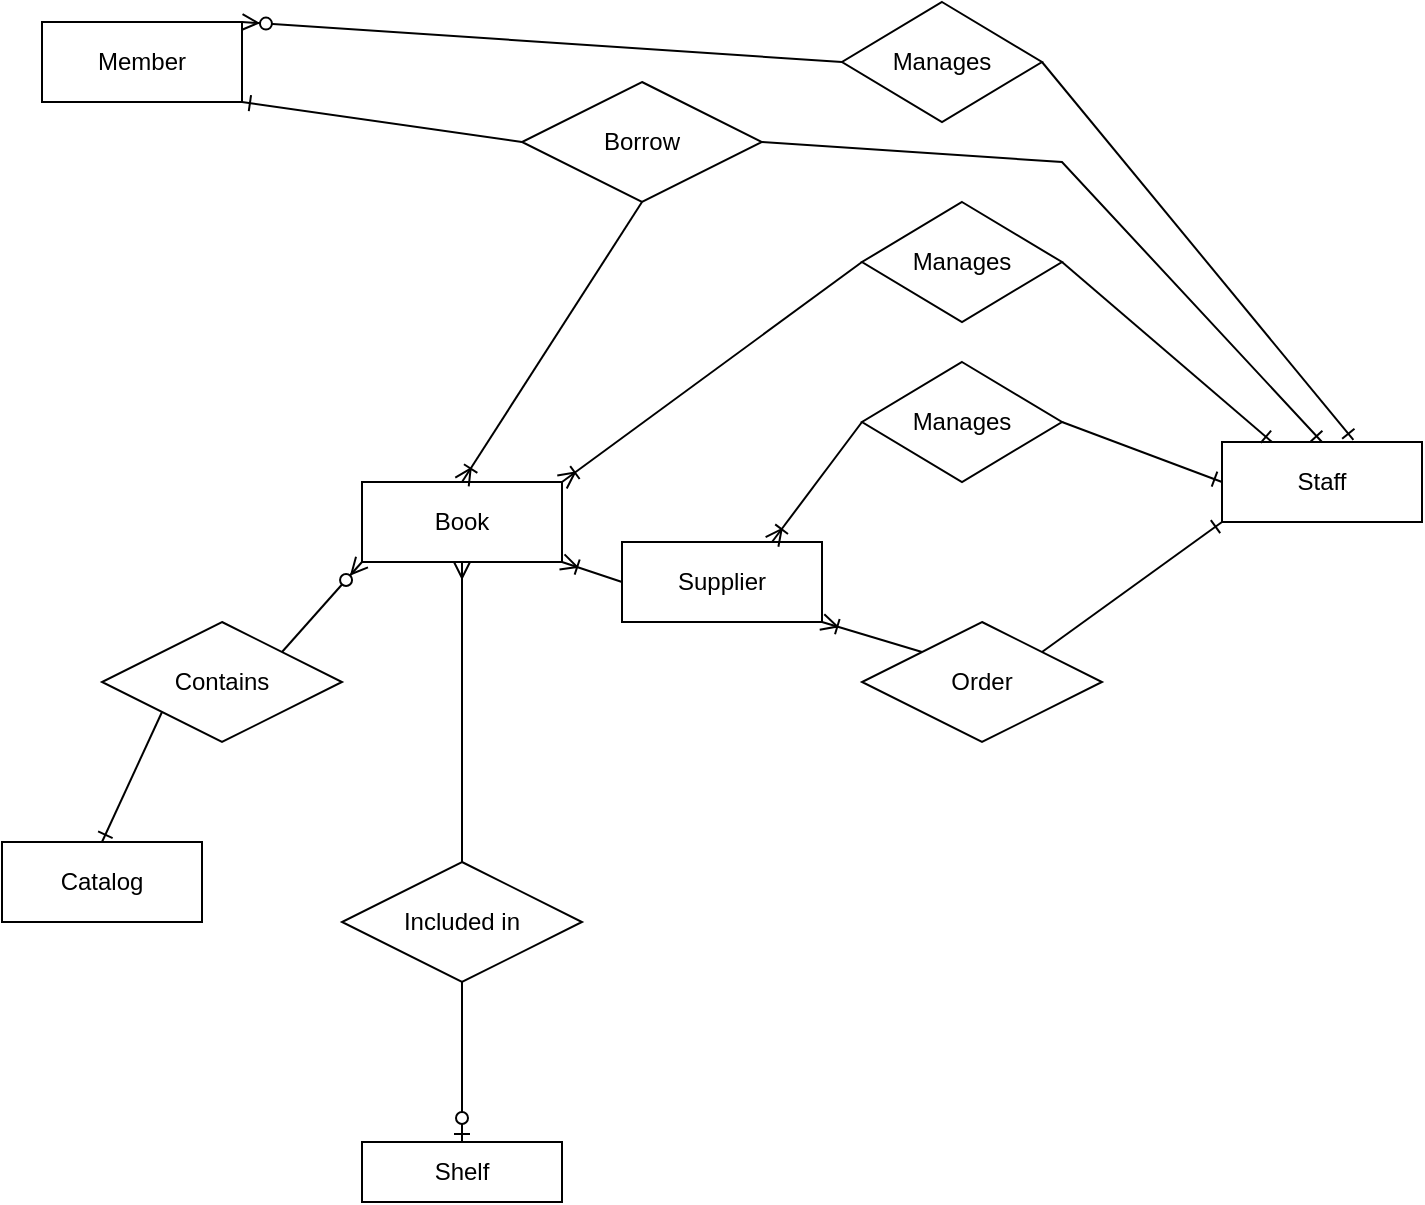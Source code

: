 <mxfile version="24.1.0" type="github">
  <diagram name="Page-1" id="MxsEjAnDp-UsrxhBr32G">
    <mxGraphModel dx="1864" dy="570" grid="1" gridSize="10" guides="1" tooltips="1" connect="1" arrows="1" fold="1" page="1" pageScale="1" pageWidth="850" pageHeight="1100" math="0" shadow="0">
      <root>
        <mxCell id="0" />
        <mxCell id="1" parent="0" />
        <mxCell id="Yl4wIURJnz0LVksq39Sc-1" value="Staff" style="whiteSpace=wrap;html=1;align=center;" vertex="1" parent="1">
          <mxGeometry x="490" y="400" width="100" height="40" as="geometry" />
        </mxCell>
        <mxCell id="Yl4wIURJnz0LVksq39Sc-2" value="Member" style="whiteSpace=wrap;html=1;align=center;" vertex="1" parent="1">
          <mxGeometry x="-100" y="190" width="100" height="40" as="geometry" />
        </mxCell>
        <mxCell id="Yl4wIURJnz0LVksq39Sc-3" value="Shelf" style="whiteSpace=wrap;html=1;align=center;" vertex="1" parent="1">
          <mxGeometry x="60" y="750" width="100" height="30" as="geometry" />
        </mxCell>
        <mxCell id="Yl4wIURJnz0LVksq39Sc-4" value="Supplier" style="whiteSpace=wrap;html=1;align=center;" vertex="1" parent="1">
          <mxGeometry x="190" y="450" width="100" height="40" as="geometry" />
        </mxCell>
        <mxCell id="Yl4wIURJnz0LVksq39Sc-5" value="Book" style="whiteSpace=wrap;html=1;align=center;" vertex="1" parent="1">
          <mxGeometry x="60" y="420" width="100" height="40" as="geometry" />
        </mxCell>
        <mxCell id="Yl4wIURJnz0LVksq39Sc-7" value="Catalog" style="whiteSpace=wrap;html=1;align=center;" vertex="1" parent="1">
          <mxGeometry x="-120" y="600" width="100" height="40" as="geometry" />
        </mxCell>
        <mxCell id="Yl4wIURJnz0LVksq39Sc-9" value="Manages" style="shape=rhombus;perimeter=rhombusPerimeter;whiteSpace=wrap;html=1;align=center;" vertex="1" parent="1">
          <mxGeometry x="310" y="280" width="100" height="60" as="geometry" />
        </mxCell>
        <mxCell id="Yl4wIURJnz0LVksq39Sc-10" value="" style="fontSize=12;html=1;endArrow=ERone;endFill=1;rounded=0;exitX=1;exitY=0.5;exitDx=0;exitDy=0;entryX=0.25;entryY=0;entryDx=0;entryDy=0;" edge="1" parent="1" source="Yl4wIURJnz0LVksq39Sc-9" target="Yl4wIURJnz0LVksq39Sc-1">
          <mxGeometry width="100" height="100" relative="1" as="geometry">
            <mxPoint x="330" y="500" as="sourcePoint" />
            <mxPoint x="340" y="430" as="targetPoint" />
          </mxGeometry>
        </mxCell>
        <mxCell id="Yl4wIURJnz0LVksq39Sc-12" value="" style="fontSize=12;html=1;endArrow=ERoneToMany;rounded=0;exitX=0;exitY=0.5;exitDx=0;exitDy=0;entryX=1;entryY=0;entryDx=0;entryDy=0;" edge="1" parent="1" source="Yl4wIURJnz0LVksq39Sc-9" target="Yl4wIURJnz0LVksq39Sc-5">
          <mxGeometry width="100" height="100" relative="1" as="geometry">
            <mxPoint x="380" y="330" as="sourcePoint" />
            <mxPoint x="210" y="380" as="targetPoint" />
          </mxGeometry>
        </mxCell>
        <mxCell id="Yl4wIURJnz0LVksq39Sc-13" value="" style="fontSize=12;html=1;endArrow=ERoneToMany;rounded=0;exitX=0;exitY=0.5;exitDx=0;exitDy=0;entryX=0.75;entryY=0;entryDx=0;entryDy=0;" edge="1" parent="1" source="Yl4wIURJnz0LVksq39Sc-32" target="Yl4wIURJnz0LVksq39Sc-4">
          <mxGeometry width="100" height="100" relative="1" as="geometry">
            <mxPoint x="400" y="390" as="sourcePoint" />
            <mxPoint x="270" y="430" as="targetPoint" />
            <Array as="points" />
          </mxGeometry>
        </mxCell>
        <mxCell id="Yl4wIURJnz0LVksq39Sc-14" value="Borrow" style="shape=rhombus;perimeter=rhombusPerimeter;whiteSpace=wrap;html=1;align=center;" vertex="1" parent="1">
          <mxGeometry x="140" y="220" width="120" height="60" as="geometry" />
        </mxCell>
        <mxCell id="Yl4wIURJnz0LVksq39Sc-15" value="" style="fontSize=12;html=1;endArrow=ERone;endFill=1;rounded=0;exitX=0;exitY=0.5;exitDx=0;exitDy=0;entryX=1;entryY=1;entryDx=0;entryDy=0;" edge="1" parent="1" source="Yl4wIURJnz0LVksq39Sc-14" target="Yl4wIURJnz0LVksq39Sc-2">
          <mxGeometry width="100" height="100" relative="1" as="geometry">
            <mxPoint x="200" y="290" as="sourcePoint" />
            <mxPoint x="300" y="190" as="targetPoint" />
          </mxGeometry>
        </mxCell>
        <mxCell id="Yl4wIURJnz0LVksq39Sc-19" value="Included in" style="shape=rhombus;perimeter=rhombusPerimeter;whiteSpace=wrap;html=1;align=center;" vertex="1" parent="1">
          <mxGeometry x="50" y="610" width="120" height="60" as="geometry" />
        </mxCell>
        <mxCell id="Yl4wIURJnz0LVksq39Sc-20" value="" style="fontSize=12;html=1;endArrow=ERmany;rounded=0;exitX=0.5;exitY=0;exitDx=0;exitDy=0;entryX=0.5;entryY=1;entryDx=0;entryDy=0;" edge="1" parent="1" source="Yl4wIURJnz0LVksq39Sc-19" target="Yl4wIURJnz0LVksq39Sc-5">
          <mxGeometry width="100" height="100" relative="1" as="geometry">
            <mxPoint x="390" y="150" as="sourcePoint" />
            <mxPoint x="130" y="510" as="targetPoint" />
            <Array as="points" />
          </mxGeometry>
        </mxCell>
        <mxCell id="Yl4wIURJnz0LVksq39Sc-23" value="Order" style="shape=rhombus;perimeter=rhombusPerimeter;whiteSpace=wrap;html=1;align=center;" vertex="1" parent="1">
          <mxGeometry x="310" y="490" width="120" height="60" as="geometry" />
        </mxCell>
        <mxCell id="Yl4wIURJnz0LVksq39Sc-24" value="" style="fontSize=12;html=1;endArrow=ERone;endFill=1;rounded=0;exitX=1;exitY=0;exitDx=0;exitDy=0;entryX=0;entryY=1;entryDx=0;entryDy=0;" edge="1" parent="1" source="Yl4wIURJnz0LVksq39Sc-23" target="Yl4wIURJnz0LVksq39Sc-1">
          <mxGeometry width="100" height="100" relative="1" as="geometry">
            <mxPoint x="480" y="580" as="sourcePoint" />
            <mxPoint x="580" y="480" as="targetPoint" />
          </mxGeometry>
        </mxCell>
        <mxCell id="Yl4wIURJnz0LVksq39Sc-25" value="" style="fontSize=12;html=1;endArrow=ERoneToMany;rounded=0;exitX=0;exitY=0;exitDx=0;exitDy=0;entryX=1;entryY=1;entryDx=0;entryDy=0;" edge="1" parent="1" source="Yl4wIURJnz0LVksq39Sc-23" target="Yl4wIURJnz0LVksq39Sc-4">
          <mxGeometry width="100" height="100" relative="1" as="geometry">
            <mxPoint x="250" y="580" as="sourcePoint" />
            <mxPoint x="350" y="480" as="targetPoint" />
          </mxGeometry>
        </mxCell>
        <mxCell id="Yl4wIURJnz0LVksq39Sc-26" value="Contains" style="shape=rhombus;perimeter=rhombusPerimeter;whiteSpace=wrap;html=1;align=center;" vertex="1" parent="1">
          <mxGeometry x="-70" y="490" width="120" height="60" as="geometry" />
        </mxCell>
        <mxCell id="Yl4wIURJnz0LVksq39Sc-27" value="" style="fontSize=12;html=1;endArrow=ERone;endFill=1;rounded=0;exitX=0;exitY=1;exitDx=0;exitDy=0;entryX=0.5;entryY=0;entryDx=0;entryDy=0;" edge="1" parent="1" source="Yl4wIURJnz0LVksq39Sc-26" target="Yl4wIURJnz0LVksq39Sc-7">
          <mxGeometry width="100" height="100" relative="1" as="geometry">
            <mxPoint x="100" y="530" as="sourcePoint" />
            <mxPoint x="200" y="430" as="targetPoint" />
          </mxGeometry>
        </mxCell>
        <mxCell id="Yl4wIURJnz0LVksq39Sc-28" value="" style="fontSize=12;html=1;endArrow=ERzeroToMany;endFill=1;rounded=0;exitX=1;exitY=0;exitDx=0;exitDy=0;entryX=0;entryY=1;entryDx=0;entryDy=0;" edge="1" parent="1" source="Yl4wIURJnz0LVksq39Sc-26" target="Yl4wIURJnz0LVksq39Sc-5">
          <mxGeometry width="100" height="100" relative="1" as="geometry">
            <mxPoint x="-130" y="500" as="sourcePoint" />
            <mxPoint x="-30" y="400" as="targetPoint" />
          </mxGeometry>
        </mxCell>
        <mxCell id="Yl4wIURJnz0LVksq39Sc-30" value="" style="fontSize=12;html=1;endArrow=ERoneToMany;rounded=0;entryX=1;entryY=1;entryDx=0;entryDy=0;exitX=0;exitY=0.5;exitDx=0;exitDy=0;" edge="1" parent="1" source="Yl4wIURJnz0LVksq39Sc-4" target="Yl4wIURJnz0LVksq39Sc-5">
          <mxGeometry width="100" height="100" relative="1" as="geometry">
            <mxPoint x="190" y="610" as="sourcePoint" />
            <mxPoint x="160" y="480" as="targetPoint" />
          </mxGeometry>
        </mxCell>
        <mxCell id="Yl4wIURJnz0LVksq39Sc-31" value="Manages" style="shape=rhombus;perimeter=rhombusPerimeter;whiteSpace=wrap;html=1;align=center;" vertex="1" parent="1">
          <mxGeometry x="300" y="180" width="100" height="60" as="geometry" />
        </mxCell>
        <mxCell id="Yl4wIURJnz0LVksq39Sc-32" value="Manages" style="shape=rhombus;perimeter=rhombusPerimeter;whiteSpace=wrap;html=1;align=center;" vertex="1" parent="1">
          <mxGeometry x="310" y="360" width="100" height="60" as="geometry" />
        </mxCell>
        <mxCell id="Yl4wIURJnz0LVksq39Sc-34" value="" style="fontSize=12;html=1;endArrow=ERone;endFill=1;rounded=0;exitX=1;exitY=0.5;exitDx=0;exitDy=0;entryX=0.657;entryY=-0.026;entryDx=0;entryDy=0;entryPerimeter=0;" edge="1" parent="1" source="Yl4wIURJnz0LVksq39Sc-31" target="Yl4wIURJnz0LVksq39Sc-1">
          <mxGeometry width="100" height="100" relative="1" as="geometry">
            <mxPoint x="450" y="310" as="sourcePoint" />
            <mxPoint x="550" y="410" as="targetPoint" />
          </mxGeometry>
        </mxCell>
        <mxCell id="Yl4wIURJnz0LVksq39Sc-35" value="" style="fontSize=12;html=1;endArrow=ERone;endFill=1;rounded=0;exitX=1;exitY=0.5;exitDx=0;exitDy=0;entryX=0;entryY=0.5;entryDx=0;entryDy=0;" edge="1" parent="1" source="Yl4wIURJnz0LVksq39Sc-32" target="Yl4wIURJnz0LVksq39Sc-1">
          <mxGeometry width="100" height="100" relative="1" as="geometry">
            <mxPoint x="460" y="320" as="sourcePoint" />
            <mxPoint x="560" y="420" as="targetPoint" />
          </mxGeometry>
        </mxCell>
        <mxCell id="Yl4wIURJnz0LVksq39Sc-36" value="" style="fontSize=12;html=1;endArrow=ERzeroToMany;endFill=1;rounded=0;entryX=1;entryY=0;entryDx=0;entryDy=0;exitX=0;exitY=0.5;exitDx=0;exitDy=0;" edge="1" parent="1" source="Yl4wIURJnz0LVksq39Sc-31" target="Yl4wIURJnz0LVksq39Sc-2">
          <mxGeometry width="100" height="100" relative="1" as="geometry">
            <mxPoint x="250" y="370" as="sourcePoint" />
            <mxPoint x="350" y="270" as="targetPoint" />
          </mxGeometry>
        </mxCell>
        <mxCell id="Yl4wIURJnz0LVksq39Sc-37" value="" style="fontSize=12;html=1;endArrow=ERone;endFill=1;rounded=0;exitX=1;exitY=0.5;exitDx=0;exitDy=0;entryX=0.5;entryY=0;entryDx=0;entryDy=0;" edge="1" parent="1" source="Yl4wIURJnz0LVksq39Sc-14" target="Yl4wIURJnz0LVksq39Sc-1">
          <mxGeometry width="100" height="100" relative="1" as="geometry">
            <mxPoint x="470" y="330" as="sourcePoint" />
            <mxPoint x="570" y="430" as="targetPoint" />
            <Array as="points">
              <mxPoint x="410" y="260" />
            </Array>
          </mxGeometry>
        </mxCell>
        <mxCell id="Yl4wIURJnz0LVksq39Sc-39" value="" style="fontSize=12;html=1;endArrow=ERzeroToOne;endFill=1;rounded=0;entryX=0.5;entryY=0;entryDx=0;entryDy=0;exitX=0.5;exitY=1;exitDx=0;exitDy=0;" edge="1" parent="1" source="Yl4wIURJnz0LVksq39Sc-19" target="Yl4wIURJnz0LVksq39Sc-3">
          <mxGeometry width="100" height="100" relative="1" as="geometry">
            <mxPoint x="-200" y="760" as="sourcePoint" />
            <mxPoint x="30" y="700" as="targetPoint" />
          </mxGeometry>
        </mxCell>
        <mxCell id="Yl4wIURJnz0LVksq39Sc-41" value="" style="fontSize=12;html=1;endArrow=ERoneToMany;rounded=0;exitX=0.5;exitY=1;exitDx=0;exitDy=0;entryX=0.5;entryY=0;entryDx=0;entryDy=0;" edge="1" parent="1" source="Yl4wIURJnz0LVksq39Sc-14" target="Yl4wIURJnz0LVksq39Sc-5">
          <mxGeometry width="100" height="100" relative="1" as="geometry">
            <mxPoint x="-70" y="480" as="sourcePoint" />
            <mxPoint x="30" y="380" as="targetPoint" />
          </mxGeometry>
        </mxCell>
      </root>
    </mxGraphModel>
  </diagram>
</mxfile>
